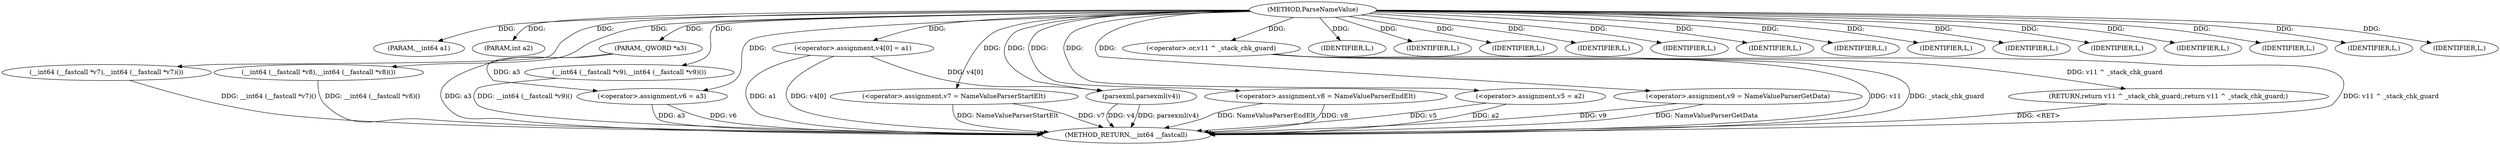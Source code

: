 digraph ParseNameValue {  
"1000109" [label = "(METHOD,ParseNameValue)" ]
"1000162" [label = "(METHOD_RETURN,__int64 __fastcall)" ]
"1000110" [label = "(PARAM,__int64 a1)" ]
"1000111" [label = "(PARAM,int a2)" ]
"1000112" [label = "(PARAM,_QWORD *a3)" ]
"1000117" [label = "(__int64 (__fastcall *v7),__int64 (__fastcall *v7)())" ]
"1000118" [label = "(__int64 (__fastcall *v8),__int64 (__fastcall *v8)())" ]
"1000119" [label = "(__int64 (__fastcall *v9),__int64 (__fastcall *v9)())" ]
"1000122" [label = "(IDENTIFIER,L,)" ]
"1000123" [label = "(IDENTIFIER,L,)" ]
"1000124" [label = "(<operator>.assignment,v4[0] = a1)" ]
"1000129" [label = "(IDENTIFIER,L,)" ]
"1000130" [label = "(IDENTIFIER,L,)" ]
"1000131" [label = "(<operator>.assignment,v7 = NameValueParserStartElt)" ]
"1000134" [label = "(IDENTIFIER,L,)" ]
"1000135" [label = "(IDENTIFIER,L,)" ]
"1000136" [label = "(IDENTIFIER,L,)" ]
"1000137" [label = "(IDENTIFIER,L,)" ]
"1000138" [label = "(IDENTIFIER,L,)" ]
"1000139" [label = "(IDENTIFIER,L,)" ]
"1000140" [label = "(IDENTIFIER,L,)" ]
"1000141" [label = "(IDENTIFIER,L,)" ]
"1000142" [label = "(IDENTIFIER,L,)" ]
"1000143" [label = "(<operator>.assignment,v8 = NameValueParserEndElt)" ]
"1000146" [label = "(<operator>.assignment,v5 = a2)" ]
"1000149" [label = "(<operator>.assignment,v9 = NameValueParserGetData)" ]
"1000152" [label = "(<operator>.assignment,v6 = a3)" ]
"1000155" [label = "(IDENTIFIER,L,)" ]
"1000156" [label = "(parsexml,parsexml(v4))" ]
"1000158" [label = "(RETURN,return v11 ^ _stack_chk_guard;,return v11 ^ _stack_chk_guard;)" ]
"1000159" [label = "(<operator>.or,v11 ^ _stack_chk_guard)" ]
  "1000124" -> "1000162"  [ label = "DDG: a1"] 
  "1000117" -> "1000162"  [ label = "DDG: __int64 (__fastcall *v7)()"] 
  "1000118" -> "1000162"  [ label = "DDG: __int64 (__fastcall *v8)()"] 
  "1000156" -> "1000162"  [ label = "DDG: v4"] 
  "1000119" -> "1000162"  [ label = "DDG: __int64 (__fastcall *v9)()"] 
  "1000159" -> "1000162"  [ label = "DDG: v11 ^ _stack_chk_guard"] 
  "1000124" -> "1000162"  [ label = "DDG: v4[0]"] 
  "1000156" -> "1000162"  [ label = "DDG: parsexml(v4)"] 
  "1000143" -> "1000162"  [ label = "DDG: NameValueParserEndElt"] 
  "1000112" -> "1000162"  [ label = "DDG: a3"] 
  "1000159" -> "1000162"  [ label = "DDG: v11"] 
  "1000143" -> "1000162"  [ label = "DDG: v8"] 
  "1000159" -> "1000162"  [ label = "DDG: _stack_chk_guard"] 
  "1000152" -> "1000162"  [ label = "DDG: v6"] 
  "1000131" -> "1000162"  [ label = "DDG: NameValueParserStartElt"] 
  "1000149" -> "1000162"  [ label = "DDG: v9"] 
  "1000146" -> "1000162"  [ label = "DDG: v5"] 
  "1000146" -> "1000162"  [ label = "DDG: a2"] 
  "1000152" -> "1000162"  [ label = "DDG: a3"] 
  "1000149" -> "1000162"  [ label = "DDG: NameValueParserGetData"] 
  "1000131" -> "1000162"  [ label = "DDG: v7"] 
  "1000158" -> "1000162"  [ label = "DDG: <RET>"] 
  "1000109" -> "1000110"  [ label = "DDG: "] 
  "1000109" -> "1000111"  [ label = "DDG: "] 
  "1000109" -> "1000112"  [ label = "DDG: "] 
  "1000109" -> "1000117"  [ label = "DDG: "] 
  "1000109" -> "1000118"  [ label = "DDG: "] 
  "1000109" -> "1000119"  [ label = "DDG: "] 
  "1000109" -> "1000122"  [ label = "DDG: "] 
  "1000109" -> "1000123"  [ label = "DDG: "] 
  "1000109" -> "1000124"  [ label = "DDG: "] 
  "1000109" -> "1000129"  [ label = "DDG: "] 
  "1000109" -> "1000130"  [ label = "DDG: "] 
  "1000109" -> "1000131"  [ label = "DDG: "] 
  "1000109" -> "1000134"  [ label = "DDG: "] 
  "1000109" -> "1000135"  [ label = "DDG: "] 
  "1000109" -> "1000136"  [ label = "DDG: "] 
  "1000109" -> "1000137"  [ label = "DDG: "] 
  "1000109" -> "1000138"  [ label = "DDG: "] 
  "1000109" -> "1000139"  [ label = "DDG: "] 
  "1000109" -> "1000140"  [ label = "DDG: "] 
  "1000109" -> "1000141"  [ label = "DDG: "] 
  "1000109" -> "1000142"  [ label = "DDG: "] 
  "1000109" -> "1000143"  [ label = "DDG: "] 
  "1000109" -> "1000146"  [ label = "DDG: "] 
  "1000109" -> "1000149"  [ label = "DDG: "] 
  "1000112" -> "1000152"  [ label = "DDG: a3"] 
  "1000109" -> "1000152"  [ label = "DDG: "] 
  "1000109" -> "1000155"  [ label = "DDG: "] 
  "1000124" -> "1000156"  [ label = "DDG: v4[0]"] 
  "1000109" -> "1000156"  [ label = "DDG: "] 
  "1000159" -> "1000158"  [ label = "DDG: v11 ^ _stack_chk_guard"] 
  "1000109" -> "1000159"  [ label = "DDG: "] 
}
